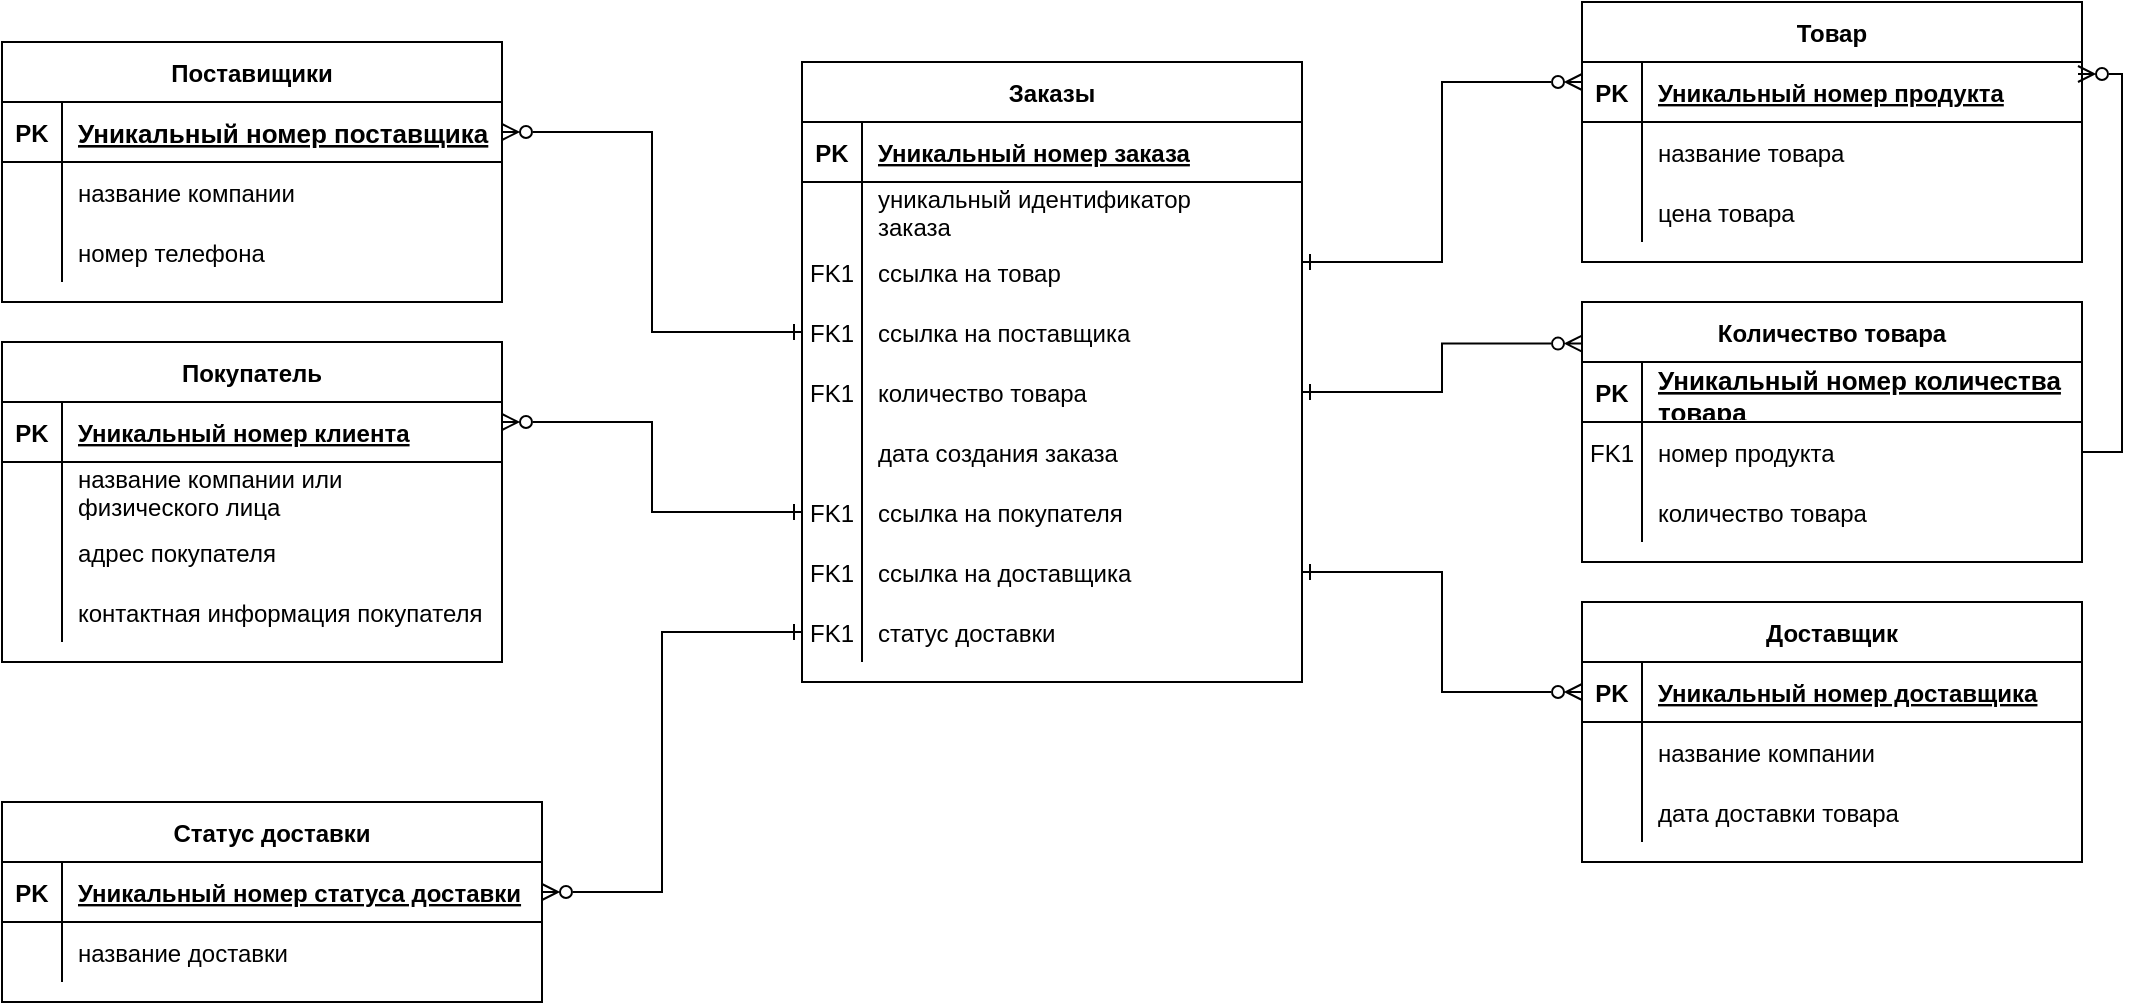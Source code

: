 <mxfile version="24.8.2">
  <diagram id="R2lEEEUBdFMjLlhIrx00" name="Page-1">
    <mxGraphModel grid="1" page="1" gridSize="10" guides="1" tooltips="1" connect="1" arrows="1" fold="1" pageScale="1" pageWidth="850" pageHeight="1100" math="0" shadow="0" extFonts="Permanent Marker^https://fonts.googleapis.com/css?family=Permanent+Marker">
      <root>
        <mxCell id="0" />
        <mxCell id="1" parent="0" />
        <mxCell id="C-vyLk0tnHw3VtMMgP7b-2" value="Товар" style="shape=table;startSize=30;container=1;collapsible=1;childLayout=tableLayout;fixedRows=1;rowLines=0;fontStyle=1;align=center;resizeLast=1;" vertex="1" parent="1">
          <mxGeometry x="870" y="60" width="250" height="130" as="geometry" />
        </mxCell>
        <mxCell id="C-vyLk0tnHw3VtMMgP7b-3" value="" style="shape=partialRectangle;collapsible=0;dropTarget=0;pointerEvents=0;fillColor=none;points=[[0,0.5],[1,0.5]];portConstraint=eastwest;top=0;left=0;right=0;bottom=1;" vertex="1" parent="C-vyLk0tnHw3VtMMgP7b-2">
          <mxGeometry y="30" width="250" height="30" as="geometry" />
        </mxCell>
        <mxCell id="C-vyLk0tnHw3VtMMgP7b-4" value="PK" style="shape=partialRectangle;overflow=hidden;connectable=0;fillColor=none;top=0;left=0;bottom=0;right=0;fontStyle=1;" vertex="1" parent="C-vyLk0tnHw3VtMMgP7b-3">
          <mxGeometry width="30" height="30" as="geometry">
            <mxRectangle width="30" height="30" as="alternateBounds" />
          </mxGeometry>
        </mxCell>
        <mxCell id="C-vyLk0tnHw3VtMMgP7b-5" value="Уникальный номер продукта" style="shape=partialRectangle;overflow=hidden;connectable=0;fillColor=none;top=0;left=0;bottom=0;right=0;align=left;spacingLeft=6;fontStyle=5;" vertex="1" parent="C-vyLk0tnHw3VtMMgP7b-3">
          <mxGeometry x="30" width="220" height="30" as="geometry">
            <mxRectangle width="220" height="30" as="alternateBounds" />
          </mxGeometry>
        </mxCell>
        <mxCell id="C-vyLk0tnHw3VtMMgP7b-9" value="" style="shape=partialRectangle;collapsible=0;dropTarget=0;pointerEvents=0;fillColor=none;points=[[0,0.5],[1,0.5]];portConstraint=eastwest;top=0;left=0;right=0;bottom=0;" vertex="1" parent="C-vyLk0tnHw3VtMMgP7b-2">
          <mxGeometry y="60" width="250" height="30" as="geometry" />
        </mxCell>
        <mxCell id="C-vyLk0tnHw3VtMMgP7b-10" value="" style="shape=partialRectangle;overflow=hidden;connectable=0;fillColor=none;top=0;left=0;bottom=0;right=0;" vertex="1" parent="C-vyLk0tnHw3VtMMgP7b-9">
          <mxGeometry width="30" height="30" as="geometry">
            <mxRectangle width="30" height="30" as="alternateBounds" />
          </mxGeometry>
        </mxCell>
        <mxCell id="C-vyLk0tnHw3VtMMgP7b-11" value="название товара" style="shape=partialRectangle;overflow=hidden;connectable=0;fillColor=none;top=0;left=0;bottom=0;right=0;align=left;spacingLeft=6;" vertex="1" parent="C-vyLk0tnHw3VtMMgP7b-9">
          <mxGeometry x="30" width="220" height="30" as="geometry">
            <mxRectangle width="220" height="30" as="alternateBounds" />
          </mxGeometry>
        </mxCell>
        <mxCell id="wgQ1GvwRIVCcLpgpEEXi-60" style="shape=partialRectangle;collapsible=0;dropTarget=0;pointerEvents=0;fillColor=none;points=[[0,0.5],[1,0.5]];portConstraint=eastwest;top=0;left=0;right=0;bottom=0;" vertex="1" parent="C-vyLk0tnHw3VtMMgP7b-2">
          <mxGeometry y="90" width="250" height="30" as="geometry" />
        </mxCell>
        <mxCell id="wgQ1GvwRIVCcLpgpEEXi-61" value="" style="shape=partialRectangle;overflow=hidden;connectable=0;fillColor=none;top=0;left=0;bottom=0;right=0;" vertex="1" parent="wgQ1GvwRIVCcLpgpEEXi-60">
          <mxGeometry width="30" height="30" as="geometry">
            <mxRectangle width="30" height="30" as="alternateBounds" />
          </mxGeometry>
        </mxCell>
        <mxCell id="wgQ1GvwRIVCcLpgpEEXi-62" value="цена товара" style="shape=partialRectangle;overflow=hidden;connectable=0;fillColor=none;top=0;left=0;bottom=0;right=0;align=left;spacingLeft=6;" vertex="1" parent="wgQ1GvwRIVCcLpgpEEXi-60">
          <mxGeometry x="30" width="220" height="30" as="geometry">
            <mxRectangle width="220" height="30" as="alternateBounds" />
          </mxGeometry>
        </mxCell>
        <mxCell id="wgQ1GvwRIVCcLpgpEEXi-85" value="Поставищики" style="shape=table;startSize=30;container=1;collapsible=1;childLayout=tableLayout;fixedRows=1;rowLines=0;fontStyle=1;align=center;resizeLast=1;" vertex="1" parent="1">
          <mxGeometry x="80" y="80" width="250" height="130" as="geometry" />
        </mxCell>
        <mxCell id="wgQ1GvwRIVCcLpgpEEXi-86" value="" style="shape=partialRectangle;collapsible=0;dropTarget=0;pointerEvents=0;fillColor=none;points=[[0,0.5],[1,0.5]];portConstraint=eastwest;top=0;left=0;right=0;bottom=1;" vertex="1" parent="wgQ1GvwRIVCcLpgpEEXi-85">
          <mxGeometry y="30" width="250" height="30" as="geometry" />
        </mxCell>
        <mxCell id="wgQ1GvwRIVCcLpgpEEXi-87" value="PK" style="shape=partialRectangle;overflow=hidden;connectable=0;fillColor=none;top=0;left=0;bottom=0;right=0;fontStyle=1;" vertex="1" parent="wgQ1GvwRIVCcLpgpEEXi-86">
          <mxGeometry width="30" height="30" as="geometry">
            <mxRectangle width="30" height="30" as="alternateBounds" />
          </mxGeometry>
        </mxCell>
        <mxCell id="wgQ1GvwRIVCcLpgpEEXi-88" value="Уникальный номер поставщика" style="shape=partialRectangle;overflow=hidden;connectable=0;fillColor=none;top=0;left=0;bottom=0;right=0;align=left;spacingLeft=6;fontStyle=5;fontSize=13;" vertex="1" parent="wgQ1GvwRIVCcLpgpEEXi-86">
          <mxGeometry x="30" width="220" height="30" as="geometry">
            <mxRectangle width="220" height="30" as="alternateBounds" />
          </mxGeometry>
        </mxCell>
        <mxCell id="wgQ1GvwRIVCcLpgpEEXi-92" style="shape=partialRectangle;collapsible=0;dropTarget=0;pointerEvents=0;fillColor=none;points=[[0,0.5],[1,0.5]];portConstraint=eastwest;top=0;left=0;right=0;bottom=0;" vertex="1" parent="wgQ1GvwRIVCcLpgpEEXi-85">
          <mxGeometry y="60" width="250" height="30" as="geometry" />
        </mxCell>
        <mxCell id="wgQ1GvwRIVCcLpgpEEXi-93" value="" style="shape=partialRectangle;overflow=hidden;connectable=0;fillColor=none;top=0;left=0;bottom=0;right=0;" vertex="1" parent="wgQ1GvwRIVCcLpgpEEXi-92">
          <mxGeometry width="30" height="30" as="geometry">
            <mxRectangle width="30" height="30" as="alternateBounds" />
          </mxGeometry>
        </mxCell>
        <mxCell id="wgQ1GvwRIVCcLpgpEEXi-94" value="название компании" style="shape=partialRectangle;overflow=hidden;connectable=0;fillColor=none;top=0;left=0;bottom=0;right=0;align=left;spacingLeft=6;" vertex="1" parent="wgQ1GvwRIVCcLpgpEEXi-92">
          <mxGeometry x="30" width="220" height="30" as="geometry">
            <mxRectangle width="220" height="30" as="alternateBounds" />
          </mxGeometry>
        </mxCell>
        <mxCell id="3rjQAPumpORfj9WELTJh-1" style="shape=partialRectangle;collapsible=0;dropTarget=0;pointerEvents=0;fillColor=none;points=[[0,0.5],[1,0.5]];portConstraint=eastwest;top=0;left=0;right=0;bottom=0;" vertex="1" parent="wgQ1GvwRIVCcLpgpEEXi-85">
          <mxGeometry y="90" width="250" height="30" as="geometry" />
        </mxCell>
        <mxCell id="3rjQAPumpORfj9WELTJh-2" style="shape=partialRectangle;overflow=hidden;connectable=0;fillColor=none;top=0;left=0;bottom=0;right=0;" vertex="1" parent="3rjQAPumpORfj9WELTJh-1">
          <mxGeometry width="30" height="30" as="geometry">
            <mxRectangle width="30" height="30" as="alternateBounds" />
          </mxGeometry>
        </mxCell>
        <mxCell id="3rjQAPumpORfj9WELTJh-3" value="номер телефона" style="shape=partialRectangle;overflow=hidden;connectable=0;fillColor=none;top=0;left=0;bottom=0;right=0;align=left;spacingLeft=6;" vertex="1" parent="3rjQAPumpORfj9WELTJh-1">
          <mxGeometry x="30" width="220" height="30" as="geometry">
            <mxRectangle width="220" height="30" as="alternateBounds" />
          </mxGeometry>
        </mxCell>
        <mxCell id="wgQ1GvwRIVCcLpgpEEXi-95" value="Покупатель" style="shape=table;startSize=30;container=1;collapsible=1;childLayout=tableLayout;fixedRows=1;rowLines=0;fontStyle=1;align=center;resizeLast=1;" vertex="1" parent="1">
          <mxGeometry x="80" y="230" width="250" height="160" as="geometry" />
        </mxCell>
        <mxCell id="wgQ1GvwRIVCcLpgpEEXi-96" value="" style="shape=partialRectangle;collapsible=0;dropTarget=0;pointerEvents=0;fillColor=none;points=[[0,0.5],[1,0.5]];portConstraint=eastwest;top=0;left=0;right=0;bottom=1;" vertex="1" parent="wgQ1GvwRIVCcLpgpEEXi-95">
          <mxGeometry y="30" width="250" height="30" as="geometry" />
        </mxCell>
        <mxCell id="wgQ1GvwRIVCcLpgpEEXi-97" value="PK" style="shape=partialRectangle;overflow=hidden;connectable=0;fillColor=none;top=0;left=0;bottom=0;right=0;fontStyle=1;" vertex="1" parent="wgQ1GvwRIVCcLpgpEEXi-96">
          <mxGeometry width="30" height="30" as="geometry">
            <mxRectangle width="30" height="30" as="alternateBounds" />
          </mxGeometry>
        </mxCell>
        <mxCell id="wgQ1GvwRIVCcLpgpEEXi-98" value="Уникальный номер клиента" style="shape=partialRectangle;overflow=hidden;connectable=0;fillColor=none;top=0;left=0;bottom=0;right=0;align=left;spacingLeft=6;fontStyle=5;" vertex="1" parent="wgQ1GvwRIVCcLpgpEEXi-96">
          <mxGeometry x="30" width="220" height="30" as="geometry">
            <mxRectangle width="220" height="30" as="alternateBounds" />
          </mxGeometry>
        </mxCell>
        <mxCell id="wgQ1GvwRIVCcLpgpEEXi-102" value="" style="shape=partialRectangle;collapsible=0;dropTarget=0;pointerEvents=0;fillColor=none;points=[[0,0.5],[1,0.5]];portConstraint=eastwest;top=0;left=0;right=0;bottom=0;" vertex="1" parent="wgQ1GvwRIVCcLpgpEEXi-95">
          <mxGeometry y="60" width="250" height="30" as="geometry" />
        </mxCell>
        <mxCell id="wgQ1GvwRIVCcLpgpEEXi-103" value="" style="shape=partialRectangle;overflow=hidden;connectable=0;fillColor=none;top=0;left=0;bottom=0;right=0;" vertex="1" parent="wgQ1GvwRIVCcLpgpEEXi-102">
          <mxGeometry width="30" height="30" as="geometry">
            <mxRectangle width="30" height="30" as="alternateBounds" />
          </mxGeometry>
        </mxCell>
        <mxCell id="wgQ1GvwRIVCcLpgpEEXi-104" value="название компании или &#xa;физического лица" style="shape=partialRectangle;overflow=hidden;connectable=0;fillColor=none;top=0;left=0;bottom=0;right=0;align=left;spacingLeft=6;" vertex="1" parent="wgQ1GvwRIVCcLpgpEEXi-102">
          <mxGeometry x="30" width="220" height="30" as="geometry">
            <mxRectangle width="220" height="30" as="alternateBounds" />
          </mxGeometry>
        </mxCell>
        <mxCell id="wgQ1GvwRIVCcLpgpEEXi-105" style="shape=partialRectangle;collapsible=0;dropTarget=0;pointerEvents=0;fillColor=none;points=[[0,0.5],[1,0.5]];portConstraint=eastwest;top=0;left=0;right=0;bottom=0;" vertex="1" parent="wgQ1GvwRIVCcLpgpEEXi-95">
          <mxGeometry y="90" width="250" height="30" as="geometry" />
        </mxCell>
        <mxCell id="wgQ1GvwRIVCcLpgpEEXi-106" style="shape=partialRectangle;overflow=hidden;connectable=0;fillColor=none;top=0;left=0;bottom=0;right=0;" vertex="1" parent="wgQ1GvwRIVCcLpgpEEXi-105">
          <mxGeometry width="30" height="30" as="geometry">
            <mxRectangle width="30" height="30" as="alternateBounds" />
          </mxGeometry>
        </mxCell>
        <mxCell id="wgQ1GvwRIVCcLpgpEEXi-107" value="адрес покупателя" style="shape=partialRectangle;overflow=hidden;connectable=0;fillColor=none;top=0;left=0;bottom=0;right=0;align=left;spacingLeft=6;" vertex="1" parent="wgQ1GvwRIVCcLpgpEEXi-105">
          <mxGeometry x="30" width="220" height="30" as="geometry">
            <mxRectangle width="220" height="30" as="alternateBounds" />
          </mxGeometry>
        </mxCell>
        <mxCell id="wgQ1GvwRIVCcLpgpEEXi-108" style="shape=partialRectangle;collapsible=0;dropTarget=0;pointerEvents=0;fillColor=none;points=[[0,0.5],[1,0.5]];portConstraint=eastwest;top=0;left=0;right=0;bottom=0;" vertex="1" parent="wgQ1GvwRIVCcLpgpEEXi-95">
          <mxGeometry y="120" width="250" height="30" as="geometry" />
        </mxCell>
        <mxCell id="wgQ1GvwRIVCcLpgpEEXi-109" style="shape=partialRectangle;overflow=hidden;connectable=0;fillColor=none;top=0;left=0;bottom=0;right=0;" vertex="1" parent="wgQ1GvwRIVCcLpgpEEXi-108">
          <mxGeometry width="30" height="30" as="geometry">
            <mxRectangle width="30" height="30" as="alternateBounds" />
          </mxGeometry>
        </mxCell>
        <mxCell id="wgQ1GvwRIVCcLpgpEEXi-110" value="контактная информация покупателя" style="shape=partialRectangle;overflow=hidden;connectable=0;fillColor=none;top=0;left=0;bottom=0;right=0;align=left;spacingLeft=6;" vertex="1" parent="wgQ1GvwRIVCcLpgpEEXi-108">
          <mxGeometry x="30" width="220" height="30" as="geometry">
            <mxRectangle width="220" height="30" as="alternateBounds" />
          </mxGeometry>
        </mxCell>
        <mxCell id="3rjQAPumpORfj9WELTJh-24" value="Заказы" style="shape=table;startSize=30;container=1;collapsible=1;childLayout=tableLayout;fixedRows=1;rowLines=0;fontStyle=1;align=center;resizeLast=1;" vertex="1" parent="1">
          <mxGeometry x="480" y="90" width="250" height="310" as="geometry" />
        </mxCell>
        <mxCell id="3rjQAPumpORfj9WELTJh-25" value="" style="shape=partialRectangle;collapsible=0;dropTarget=0;pointerEvents=0;fillColor=none;points=[[0,0.5],[1,0.5]];portConstraint=eastwest;top=0;left=0;right=0;bottom=1;" vertex="1" parent="3rjQAPumpORfj9WELTJh-24">
          <mxGeometry y="30" width="250" height="30" as="geometry" />
        </mxCell>
        <mxCell id="3rjQAPumpORfj9WELTJh-26" value="PK" style="shape=partialRectangle;overflow=hidden;connectable=0;fillColor=none;top=0;left=0;bottom=0;right=0;fontStyle=1;" vertex="1" parent="3rjQAPumpORfj9WELTJh-25">
          <mxGeometry width="30" height="30" as="geometry">
            <mxRectangle width="30" height="30" as="alternateBounds" />
          </mxGeometry>
        </mxCell>
        <mxCell id="3rjQAPumpORfj9WELTJh-27" value="Уникальный номер заказа" style="shape=partialRectangle;overflow=hidden;connectable=0;fillColor=none;top=0;left=0;bottom=0;right=0;align=left;spacingLeft=6;fontStyle=5;" vertex="1" parent="3rjQAPumpORfj9WELTJh-25">
          <mxGeometry x="30" width="220" height="30" as="geometry">
            <mxRectangle width="220" height="30" as="alternateBounds" />
          </mxGeometry>
        </mxCell>
        <mxCell id="3rjQAPumpORfj9WELTJh-28" value="" style="shape=partialRectangle;collapsible=0;dropTarget=0;pointerEvents=0;fillColor=none;points=[[0,0.5],[1,0.5]];portConstraint=eastwest;top=0;left=0;right=0;bottom=0;" vertex="1" parent="3rjQAPumpORfj9WELTJh-24">
          <mxGeometry y="60" width="250" height="30" as="geometry" />
        </mxCell>
        <mxCell id="3rjQAPumpORfj9WELTJh-29" value="" style="shape=partialRectangle;overflow=hidden;connectable=0;fillColor=none;top=0;left=0;bottom=0;right=0;" vertex="1" parent="3rjQAPumpORfj9WELTJh-28">
          <mxGeometry width="30" height="30" as="geometry">
            <mxRectangle width="30" height="30" as="alternateBounds" />
          </mxGeometry>
        </mxCell>
        <mxCell id="3rjQAPumpORfj9WELTJh-30" value="уникальный идентификатор&#xa;заказа" style="shape=partialRectangle;overflow=hidden;connectable=0;fillColor=none;top=0;left=0;bottom=0;right=0;align=left;spacingLeft=6;" vertex="1" parent="3rjQAPumpORfj9WELTJh-28">
          <mxGeometry x="30" width="220" height="30" as="geometry">
            <mxRectangle width="220" height="30" as="alternateBounds" />
          </mxGeometry>
        </mxCell>
        <mxCell id="3rjQAPumpORfj9WELTJh-31" value="" style="shape=partialRectangle;collapsible=0;dropTarget=0;pointerEvents=0;fillColor=none;points=[[0,0.5],[1,0.5]];portConstraint=eastwest;top=0;left=0;right=0;bottom=0;" vertex="1" parent="3rjQAPumpORfj9WELTJh-24">
          <mxGeometry y="90" width="250" height="30" as="geometry" />
        </mxCell>
        <mxCell id="3rjQAPumpORfj9WELTJh-32" value="FK1" style="shape=partialRectangle;overflow=hidden;connectable=0;fillColor=none;top=0;left=0;bottom=0;right=0;" vertex="1" parent="3rjQAPumpORfj9WELTJh-31">
          <mxGeometry width="30" height="30" as="geometry">
            <mxRectangle width="30" height="30" as="alternateBounds" />
          </mxGeometry>
        </mxCell>
        <mxCell id="3rjQAPumpORfj9WELTJh-33" value="ссылка на товар" style="shape=partialRectangle;overflow=hidden;connectable=0;fillColor=none;top=0;left=0;bottom=0;right=0;align=left;spacingLeft=6;" vertex="1" parent="3rjQAPumpORfj9WELTJh-31">
          <mxGeometry x="30" width="220" height="30" as="geometry">
            <mxRectangle width="220" height="30" as="alternateBounds" />
          </mxGeometry>
        </mxCell>
        <mxCell id="3rjQAPumpORfj9WELTJh-34" style="shape=partialRectangle;collapsible=0;dropTarget=0;pointerEvents=0;fillColor=none;points=[[0,0.5],[1,0.5]];portConstraint=eastwest;top=0;left=0;right=0;bottom=0;" vertex="1" parent="3rjQAPumpORfj9WELTJh-24">
          <mxGeometry y="120" width="250" height="30" as="geometry" />
        </mxCell>
        <mxCell id="3rjQAPumpORfj9WELTJh-35" value="FK1" style="shape=partialRectangle;overflow=hidden;connectable=0;fillColor=none;top=0;left=0;bottom=0;right=0;" vertex="1" parent="3rjQAPumpORfj9WELTJh-34">
          <mxGeometry width="30" height="30" as="geometry">
            <mxRectangle width="30" height="30" as="alternateBounds" />
          </mxGeometry>
        </mxCell>
        <mxCell id="3rjQAPumpORfj9WELTJh-36" value="ссылка на поставщика" style="shape=partialRectangle;overflow=hidden;connectable=0;fillColor=none;top=0;left=0;bottom=0;right=0;align=left;spacingLeft=6;" vertex="1" parent="3rjQAPumpORfj9WELTJh-34">
          <mxGeometry x="30" width="220" height="30" as="geometry">
            <mxRectangle width="220" height="30" as="alternateBounds" />
          </mxGeometry>
        </mxCell>
        <mxCell id="3rjQAPumpORfj9WELTJh-37" style="shape=partialRectangle;collapsible=0;dropTarget=0;pointerEvents=0;fillColor=none;points=[[0,0.5],[1,0.5]];portConstraint=eastwest;top=0;left=0;right=0;bottom=0;" vertex="1" parent="3rjQAPumpORfj9WELTJh-24">
          <mxGeometry y="150" width="250" height="30" as="geometry" />
        </mxCell>
        <mxCell id="3rjQAPumpORfj9WELTJh-38" value="FK1" style="shape=partialRectangle;overflow=hidden;connectable=0;fillColor=none;top=0;left=0;bottom=0;right=0;" vertex="1" parent="3rjQAPumpORfj9WELTJh-37">
          <mxGeometry width="30" height="30" as="geometry">
            <mxRectangle width="30" height="30" as="alternateBounds" />
          </mxGeometry>
        </mxCell>
        <mxCell id="3rjQAPumpORfj9WELTJh-39" value="количество товара" style="shape=partialRectangle;overflow=hidden;connectable=0;fillColor=none;top=0;left=0;bottom=0;right=0;align=left;spacingLeft=6;" vertex="1" parent="3rjQAPumpORfj9WELTJh-37">
          <mxGeometry x="30" width="220" height="30" as="geometry">
            <mxRectangle width="220" height="30" as="alternateBounds" />
          </mxGeometry>
        </mxCell>
        <mxCell id="3rjQAPumpORfj9WELTJh-56" style="shape=partialRectangle;collapsible=0;dropTarget=0;pointerEvents=0;fillColor=none;points=[[0,0.5],[1,0.5]];portConstraint=eastwest;top=0;left=0;right=0;bottom=0;" vertex="1" parent="3rjQAPumpORfj9WELTJh-24">
          <mxGeometry y="180" width="250" height="30" as="geometry" />
        </mxCell>
        <mxCell id="3rjQAPumpORfj9WELTJh-57" style="shape=partialRectangle;overflow=hidden;connectable=0;fillColor=none;top=0;left=0;bottom=0;right=0;" vertex="1" parent="3rjQAPumpORfj9WELTJh-56">
          <mxGeometry width="30" height="30" as="geometry">
            <mxRectangle width="30" height="30" as="alternateBounds" />
          </mxGeometry>
        </mxCell>
        <mxCell id="3rjQAPumpORfj9WELTJh-58" value="дата создания заказа" style="shape=partialRectangle;overflow=hidden;connectable=0;fillColor=none;top=0;left=0;bottom=0;right=0;align=left;spacingLeft=6;" vertex="1" parent="3rjQAPumpORfj9WELTJh-56">
          <mxGeometry x="30" width="220" height="30" as="geometry">
            <mxRectangle width="220" height="30" as="alternateBounds" />
          </mxGeometry>
        </mxCell>
        <mxCell id="3aFps1osxYri--lDi5Eh-40" style="shape=partialRectangle;collapsible=0;dropTarget=0;pointerEvents=0;fillColor=none;points=[[0,0.5],[1,0.5]];portConstraint=eastwest;top=0;left=0;right=0;bottom=0;" vertex="1" parent="3rjQAPumpORfj9WELTJh-24">
          <mxGeometry y="210" width="250" height="30" as="geometry" />
        </mxCell>
        <mxCell id="3aFps1osxYri--lDi5Eh-41" value="FK1" style="shape=partialRectangle;overflow=hidden;connectable=0;fillColor=none;top=0;left=0;bottom=0;right=0;" vertex="1" parent="3aFps1osxYri--lDi5Eh-40">
          <mxGeometry width="30" height="30" as="geometry">
            <mxRectangle width="30" height="30" as="alternateBounds" />
          </mxGeometry>
        </mxCell>
        <mxCell id="3aFps1osxYri--lDi5Eh-42" value="ссылка на покупателя" style="shape=partialRectangle;overflow=hidden;connectable=0;fillColor=none;top=0;left=0;bottom=0;right=0;align=left;spacingLeft=6;" vertex="1" parent="3aFps1osxYri--lDi5Eh-40">
          <mxGeometry x="30" width="220" height="30" as="geometry">
            <mxRectangle width="220" height="30" as="alternateBounds" />
          </mxGeometry>
        </mxCell>
        <mxCell id="3aFps1osxYri--lDi5Eh-43" style="shape=partialRectangle;collapsible=0;dropTarget=0;pointerEvents=0;fillColor=none;points=[[0,0.5],[1,0.5]];portConstraint=eastwest;top=0;left=0;right=0;bottom=0;" vertex="1" parent="3rjQAPumpORfj9WELTJh-24">
          <mxGeometry y="240" width="250" height="30" as="geometry" />
        </mxCell>
        <mxCell id="3aFps1osxYri--lDi5Eh-44" value="FK1" style="shape=partialRectangle;overflow=hidden;connectable=0;fillColor=none;top=0;left=0;bottom=0;right=0;" vertex="1" parent="3aFps1osxYri--lDi5Eh-43">
          <mxGeometry width="30" height="30" as="geometry">
            <mxRectangle width="30" height="30" as="alternateBounds" />
          </mxGeometry>
        </mxCell>
        <mxCell id="3aFps1osxYri--lDi5Eh-45" value="ссылка на доставщика" style="shape=partialRectangle;overflow=hidden;connectable=0;fillColor=none;top=0;left=0;bottom=0;right=0;align=left;spacingLeft=6;" vertex="1" parent="3aFps1osxYri--lDi5Eh-43">
          <mxGeometry x="30" width="220" height="30" as="geometry">
            <mxRectangle width="220" height="30" as="alternateBounds" />
          </mxGeometry>
        </mxCell>
        <mxCell id="U7fOQtSuRPgUiYnZT48M-1" style="shape=partialRectangle;collapsible=0;dropTarget=0;pointerEvents=0;fillColor=none;points=[[0,0.5],[1,0.5]];portConstraint=eastwest;top=0;left=0;right=0;bottom=0;" vertex="1" parent="3rjQAPumpORfj9WELTJh-24">
          <mxGeometry y="270" width="250" height="30" as="geometry" />
        </mxCell>
        <mxCell id="U7fOQtSuRPgUiYnZT48M-2" value="FK1" style="shape=partialRectangle;overflow=hidden;connectable=0;fillColor=none;top=0;left=0;bottom=0;right=0;" vertex="1" parent="U7fOQtSuRPgUiYnZT48M-1">
          <mxGeometry width="30" height="30" as="geometry">
            <mxRectangle width="30" height="30" as="alternateBounds" />
          </mxGeometry>
        </mxCell>
        <mxCell id="U7fOQtSuRPgUiYnZT48M-3" value="статус доставки" style="shape=partialRectangle;overflow=hidden;connectable=0;fillColor=none;top=0;left=0;bottom=0;right=0;align=left;spacingLeft=6;" vertex="1" parent="U7fOQtSuRPgUiYnZT48M-1">
          <mxGeometry x="30" width="220" height="30" as="geometry">
            <mxRectangle width="220" height="30" as="alternateBounds" />
          </mxGeometry>
        </mxCell>
        <mxCell id="3rjQAPumpORfj9WELTJh-40" value="Доставщик" style="shape=table;startSize=30;container=1;collapsible=1;childLayout=tableLayout;fixedRows=1;rowLines=0;fontStyle=1;align=center;resizeLast=1;" vertex="1" parent="1">
          <mxGeometry x="870" y="360" width="250" height="130" as="geometry" />
        </mxCell>
        <mxCell id="3rjQAPumpORfj9WELTJh-41" value="" style="shape=partialRectangle;collapsible=0;dropTarget=0;pointerEvents=0;fillColor=none;points=[[0,0.5],[1,0.5]];portConstraint=eastwest;top=0;left=0;right=0;bottom=1;" vertex="1" parent="3rjQAPumpORfj9WELTJh-40">
          <mxGeometry y="30" width="250" height="30" as="geometry" />
        </mxCell>
        <mxCell id="3rjQAPumpORfj9WELTJh-42" value="PK" style="shape=partialRectangle;overflow=hidden;connectable=0;fillColor=none;top=0;left=0;bottom=0;right=0;fontStyle=1;" vertex="1" parent="3rjQAPumpORfj9WELTJh-41">
          <mxGeometry width="30" height="30" as="geometry">
            <mxRectangle width="30" height="30" as="alternateBounds" />
          </mxGeometry>
        </mxCell>
        <mxCell id="3rjQAPumpORfj9WELTJh-43" value="Уникальный номер доставщика" style="shape=partialRectangle;overflow=hidden;connectable=0;fillColor=none;top=0;left=0;bottom=0;right=0;align=left;spacingLeft=6;fontStyle=5;" vertex="1" parent="3rjQAPumpORfj9WELTJh-41">
          <mxGeometry x="30" width="220" height="30" as="geometry">
            <mxRectangle width="220" height="30" as="alternateBounds" />
          </mxGeometry>
        </mxCell>
        <mxCell id="3rjQAPumpORfj9WELTJh-47" value="" style="shape=partialRectangle;collapsible=0;dropTarget=0;pointerEvents=0;fillColor=none;points=[[0,0.5],[1,0.5]];portConstraint=eastwest;top=0;left=0;right=0;bottom=0;" vertex="1" parent="3rjQAPumpORfj9WELTJh-40">
          <mxGeometry y="60" width="250" height="30" as="geometry" />
        </mxCell>
        <mxCell id="3rjQAPumpORfj9WELTJh-48" value="" style="shape=partialRectangle;overflow=hidden;connectable=0;fillColor=none;top=0;left=0;bottom=0;right=0;" vertex="1" parent="3rjQAPumpORfj9WELTJh-47">
          <mxGeometry width="30" height="30" as="geometry">
            <mxRectangle width="30" height="30" as="alternateBounds" />
          </mxGeometry>
        </mxCell>
        <mxCell id="3rjQAPumpORfj9WELTJh-49" value="название компании" style="shape=partialRectangle;overflow=hidden;connectable=0;fillColor=none;top=0;left=0;bottom=0;right=0;align=left;spacingLeft=6;" vertex="1" parent="3rjQAPumpORfj9WELTJh-47">
          <mxGeometry x="30" width="220" height="30" as="geometry">
            <mxRectangle width="220" height="30" as="alternateBounds" />
          </mxGeometry>
        </mxCell>
        <mxCell id="3rjQAPumpORfj9WELTJh-50" style="shape=partialRectangle;collapsible=0;dropTarget=0;pointerEvents=0;fillColor=none;points=[[0,0.5],[1,0.5]];portConstraint=eastwest;top=0;left=0;right=0;bottom=0;" vertex="1" parent="3rjQAPumpORfj9WELTJh-40">
          <mxGeometry y="90" width="250" height="30" as="geometry" />
        </mxCell>
        <mxCell id="3rjQAPumpORfj9WELTJh-51" style="shape=partialRectangle;overflow=hidden;connectable=0;fillColor=none;top=0;left=0;bottom=0;right=0;" vertex="1" parent="3rjQAPumpORfj9WELTJh-50">
          <mxGeometry width="30" height="30" as="geometry">
            <mxRectangle width="30" height="30" as="alternateBounds" />
          </mxGeometry>
        </mxCell>
        <mxCell id="3rjQAPumpORfj9WELTJh-52" value="дата доставки товара" style="shape=partialRectangle;overflow=hidden;connectable=0;fillColor=none;top=0;left=0;bottom=0;right=0;align=left;spacingLeft=6;" vertex="1" parent="3rjQAPumpORfj9WELTJh-50">
          <mxGeometry x="30" width="220" height="30" as="geometry">
            <mxRectangle width="220" height="30" as="alternateBounds" />
          </mxGeometry>
        </mxCell>
        <mxCell id="3aFps1osxYri--lDi5Eh-36" style="edgeStyle=orthogonalEdgeStyle;rounded=0;orthogonalLoop=1;jettySize=auto;html=1;entryX=1;entryY=0.5;entryDx=0;entryDy=0;endArrow=ERzeroToMany;endFill=0;startArrow=ERone;startFill=0;" edge="1" parent="1" source="3rjQAPumpORfj9WELTJh-34" target="wgQ1GvwRIVCcLpgpEEXi-86">
          <mxGeometry relative="1" as="geometry" />
        </mxCell>
        <mxCell id="3aFps1osxYri--lDi5Eh-46" style="edgeStyle=orthogonalEdgeStyle;rounded=0;orthogonalLoop=1;jettySize=auto;html=1;entryX=0;entryY=0.5;entryDx=0;entryDy=0;endArrow=ERone;endFill=0;startArrow=ERzeroToMany;startFill=0;exitX=1;exitY=0.25;exitDx=0;exitDy=0;" edge="1" parent="1" source="wgQ1GvwRIVCcLpgpEEXi-95" target="3aFps1osxYri--lDi5Eh-40">
          <mxGeometry relative="1" as="geometry" />
        </mxCell>
        <mxCell id="3aFps1osxYri--lDi5Eh-47" style="edgeStyle=orthogonalEdgeStyle;rounded=0;orthogonalLoop=1;jettySize=auto;html=1;endArrow=ERzeroToMany;endFill=0;startArrow=ERone;startFill=0;exitX=1;exitY=0.5;exitDx=0;exitDy=0;" edge="1" parent="1" target="C-vyLk0tnHw3VtMMgP7b-3">
          <mxGeometry relative="1" as="geometry">
            <Array as="points">
              <mxPoint x="800" y="190" />
              <mxPoint x="800" y="100" />
            </Array>
            <mxPoint x="730" y="190" as="sourcePoint" />
            <mxPoint x="870" y="68" as="targetPoint" />
          </mxGeometry>
        </mxCell>
        <mxCell id="3aFps1osxYri--lDi5Eh-48" style="edgeStyle=orthogonalEdgeStyle;rounded=0;orthogonalLoop=1;jettySize=auto;html=1;entryX=0;entryY=0.5;entryDx=0;entryDy=0;endArrow=ERzeroToMany;endFill=0;startArrow=ERone;startFill=0;" edge="1" parent="1" source="3aFps1osxYri--lDi5Eh-43" target="3rjQAPumpORfj9WELTJh-41">
          <mxGeometry relative="1" as="geometry" />
        </mxCell>
        <mxCell id="3aFps1osxYri--lDi5Eh-50" value="Статус доставки" style="shape=table;startSize=30;container=1;collapsible=1;childLayout=tableLayout;fixedRows=1;rowLines=0;fontStyle=1;align=center;resizeLast=1;" vertex="1" parent="1">
          <mxGeometry x="80" y="460" width="270" height="100" as="geometry" />
        </mxCell>
        <mxCell id="3aFps1osxYri--lDi5Eh-51" value="" style="shape=partialRectangle;collapsible=0;dropTarget=0;pointerEvents=0;fillColor=none;points=[[0,0.5],[1,0.5]];portConstraint=eastwest;top=0;left=0;right=0;bottom=1;" vertex="1" parent="3aFps1osxYri--lDi5Eh-50">
          <mxGeometry y="30" width="270" height="30" as="geometry" />
        </mxCell>
        <mxCell id="3aFps1osxYri--lDi5Eh-52" value="PK" style="shape=partialRectangle;overflow=hidden;connectable=0;fillColor=none;top=0;left=0;bottom=0;right=0;fontStyle=1;" vertex="1" parent="3aFps1osxYri--lDi5Eh-51">
          <mxGeometry width="30" height="30" as="geometry">
            <mxRectangle width="30" height="30" as="alternateBounds" />
          </mxGeometry>
        </mxCell>
        <mxCell id="3aFps1osxYri--lDi5Eh-53" value="Уникальный номер статуса доставки" style="shape=partialRectangle;overflow=hidden;connectable=0;fillColor=none;top=0;left=0;bottom=0;right=0;align=left;spacingLeft=6;fontStyle=5;" vertex="1" parent="3aFps1osxYri--lDi5Eh-51">
          <mxGeometry x="30" width="240" height="30" as="geometry">
            <mxRectangle width="240" height="30" as="alternateBounds" />
          </mxGeometry>
        </mxCell>
        <mxCell id="3aFps1osxYri--lDi5Eh-54" value="" style="shape=partialRectangle;collapsible=0;dropTarget=0;pointerEvents=0;fillColor=none;points=[[0,0.5],[1,0.5]];portConstraint=eastwest;top=0;left=0;right=0;bottom=0;" vertex="1" parent="3aFps1osxYri--lDi5Eh-50">
          <mxGeometry y="60" width="270" height="30" as="geometry" />
        </mxCell>
        <mxCell id="3aFps1osxYri--lDi5Eh-55" value="" style="shape=partialRectangle;overflow=hidden;connectable=0;fillColor=none;top=0;left=0;bottom=0;right=0;" vertex="1" parent="3aFps1osxYri--lDi5Eh-54">
          <mxGeometry width="30" height="30" as="geometry">
            <mxRectangle width="30" height="30" as="alternateBounds" />
          </mxGeometry>
        </mxCell>
        <mxCell id="3aFps1osxYri--lDi5Eh-56" value="название доставки" style="shape=partialRectangle;overflow=hidden;connectable=0;fillColor=none;top=0;left=0;bottom=0;right=0;align=left;spacingLeft=6;" vertex="1" parent="3aFps1osxYri--lDi5Eh-54">
          <mxGeometry x="30" width="240" height="30" as="geometry">
            <mxRectangle width="240" height="30" as="alternateBounds" />
          </mxGeometry>
        </mxCell>
        <mxCell id="3aFps1osxYri--lDi5Eh-70" style="edgeStyle=orthogonalEdgeStyle;rounded=0;orthogonalLoop=1;jettySize=auto;html=1;entryX=1;entryY=0.12;entryDx=0;entryDy=0;entryPerimeter=0;startArrow=ERone;startFill=0;endArrow=ERzeroToMany;endFill=0;" edge="1" parent="1" target="3aFps1osxYri--lDi5Eh-50">
          <mxGeometry relative="1" as="geometry" />
        </mxCell>
        <mxCell id="U7fOQtSuRPgUiYnZT48M-5" style="edgeStyle=orthogonalEdgeStyle;rounded=0;orthogonalLoop=1;jettySize=auto;html=1;exitX=0;exitY=0.5;exitDx=0;exitDy=0;endArrow=ERzeroToMany;endFill=0;startArrow=ERone;startFill=0;entryX=1;entryY=0.5;entryDx=0;entryDy=0;" edge="1" parent="1" source="U7fOQtSuRPgUiYnZT48M-1" target="3aFps1osxYri--lDi5Eh-51">
          <mxGeometry relative="1" as="geometry">
            <Array as="points">
              <mxPoint x="410" y="375" />
              <mxPoint x="410" y="505" />
            </Array>
            <mxPoint x="370" y="510" as="targetPoint" />
          </mxGeometry>
        </mxCell>
        <mxCell id="iEDt1JHUvbFDWXWEnHT5-1" value="Количество товара" style="shape=table;startSize=30;container=1;collapsible=1;childLayout=tableLayout;fixedRows=1;rowLines=0;fontStyle=1;align=center;resizeLast=1;" vertex="1" parent="1">
          <mxGeometry x="870" y="210" width="250" height="130" as="geometry" />
        </mxCell>
        <mxCell id="iEDt1JHUvbFDWXWEnHT5-2" value="" style="shape=partialRectangle;collapsible=0;dropTarget=0;pointerEvents=0;fillColor=none;points=[[0,0.5],[1,0.5]];portConstraint=eastwest;top=0;left=0;right=0;bottom=1;" vertex="1" parent="iEDt1JHUvbFDWXWEnHT5-1">
          <mxGeometry y="30" width="250" height="30" as="geometry" />
        </mxCell>
        <mxCell id="iEDt1JHUvbFDWXWEnHT5-3" value="PK" style="shape=partialRectangle;overflow=hidden;connectable=0;fillColor=none;top=0;left=0;bottom=0;right=0;fontStyle=1;" vertex="1" parent="iEDt1JHUvbFDWXWEnHT5-2">
          <mxGeometry width="30" height="30" as="geometry">
            <mxRectangle width="30" height="30" as="alternateBounds" />
          </mxGeometry>
        </mxCell>
        <mxCell id="iEDt1JHUvbFDWXWEnHT5-4" value="Уникальный номер количества&#xa;товара" style="shape=partialRectangle;overflow=hidden;connectable=0;fillColor=none;top=0;left=0;bottom=0;right=0;align=left;spacingLeft=6;fontStyle=5;fontSize=13;" vertex="1" parent="iEDt1JHUvbFDWXWEnHT5-2">
          <mxGeometry x="30" width="220" height="30" as="geometry">
            <mxRectangle width="220" height="30" as="alternateBounds" />
          </mxGeometry>
        </mxCell>
        <mxCell id="cQ8qJUvAZjkRAsC3LKLN-7" style="shape=partialRectangle;collapsible=0;dropTarget=0;pointerEvents=0;fillColor=none;points=[[0,0.5],[1,0.5]];portConstraint=eastwest;top=0;left=0;right=0;bottom=0;" vertex="1" parent="iEDt1JHUvbFDWXWEnHT5-1">
          <mxGeometry y="60" width="250" height="30" as="geometry" />
        </mxCell>
        <mxCell id="cQ8qJUvAZjkRAsC3LKLN-8" value="FK1" style="shape=partialRectangle;overflow=hidden;connectable=0;fillColor=none;top=0;left=0;bottom=0;right=0;" vertex="1" parent="cQ8qJUvAZjkRAsC3LKLN-7">
          <mxGeometry width="30" height="30" as="geometry">
            <mxRectangle width="30" height="30" as="alternateBounds" />
          </mxGeometry>
        </mxCell>
        <mxCell id="cQ8qJUvAZjkRAsC3LKLN-9" value="номер продукта" style="shape=partialRectangle;overflow=hidden;connectable=0;fillColor=none;top=0;left=0;bottom=0;right=0;align=left;spacingLeft=6;" vertex="1" parent="cQ8qJUvAZjkRAsC3LKLN-7">
          <mxGeometry x="30" width="220" height="30" as="geometry">
            <mxRectangle width="220" height="30" as="alternateBounds" />
          </mxGeometry>
        </mxCell>
        <mxCell id="iEDt1JHUvbFDWXWEnHT5-11" style="shape=partialRectangle;collapsible=0;dropTarget=0;pointerEvents=0;fillColor=none;points=[[0,0.5],[1,0.5]];portConstraint=eastwest;top=0;left=0;right=0;bottom=0;" vertex="1" parent="iEDt1JHUvbFDWXWEnHT5-1">
          <mxGeometry y="90" width="250" height="30" as="geometry" />
        </mxCell>
        <mxCell id="iEDt1JHUvbFDWXWEnHT5-12" style="shape=partialRectangle;overflow=hidden;connectable=0;fillColor=none;top=0;left=0;bottom=0;right=0;" vertex="1" parent="iEDt1JHUvbFDWXWEnHT5-11">
          <mxGeometry width="30" height="30" as="geometry">
            <mxRectangle width="30" height="30" as="alternateBounds" />
          </mxGeometry>
        </mxCell>
        <mxCell id="iEDt1JHUvbFDWXWEnHT5-13" value="количество товара" style="shape=partialRectangle;overflow=hidden;connectable=0;fillColor=none;top=0;left=0;bottom=0;right=0;align=left;spacingLeft=6;" vertex="1" parent="iEDt1JHUvbFDWXWEnHT5-11">
          <mxGeometry x="30" width="220" height="30" as="geometry">
            <mxRectangle width="220" height="30" as="alternateBounds" />
          </mxGeometry>
        </mxCell>
        <mxCell id="iEDt1JHUvbFDWXWEnHT5-15" style="edgeStyle=orthogonalEdgeStyle;rounded=0;orthogonalLoop=1;jettySize=auto;html=1;exitX=1;exitY=0.5;exitDx=0;exitDy=0;entryX=0;entryY=0.16;entryDx=0;entryDy=0;endArrow=ERzeroToMany;endFill=0;startArrow=ERone;startFill=0;entryPerimeter=0;" edge="1" parent="1" source="3rjQAPumpORfj9WELTJh-37" target="iEDt1JHUvbFDWXWEnHT5-1">
          <mxGeometry relative="1" as="geometry" />
        </mxCell>
        <mxCell id="cQ8qJUvAZjkRAsC3LKLN-10" style="edgeStyle=orthogonalEdgeStyle;rounded=0;orthogonalLoop=1;jettySize=auto;html=1;entryX=0.992;entryY=0.2;entryDx=0;entryDy=0;entryPerimeter=0;exitX=1;exitY=0.5;exitDx=0;exitDy=0;endArrow=ERzeroToMany;endFill=0;" edge="1" parent="1" source="cQ8qJUvAZjkRAsC3LKLN-7" target="C-vyLk0tnHw3VtMMgP7b-3">
          <mxGeometry relative="1" as="geometry">
            <mxPoint x="1160" y="100" as="targetPoint" />
          </mxGeometry>
        </mxCell>
      </root>
    </mxGraphModel>
  </diagram>
</mxfile>

